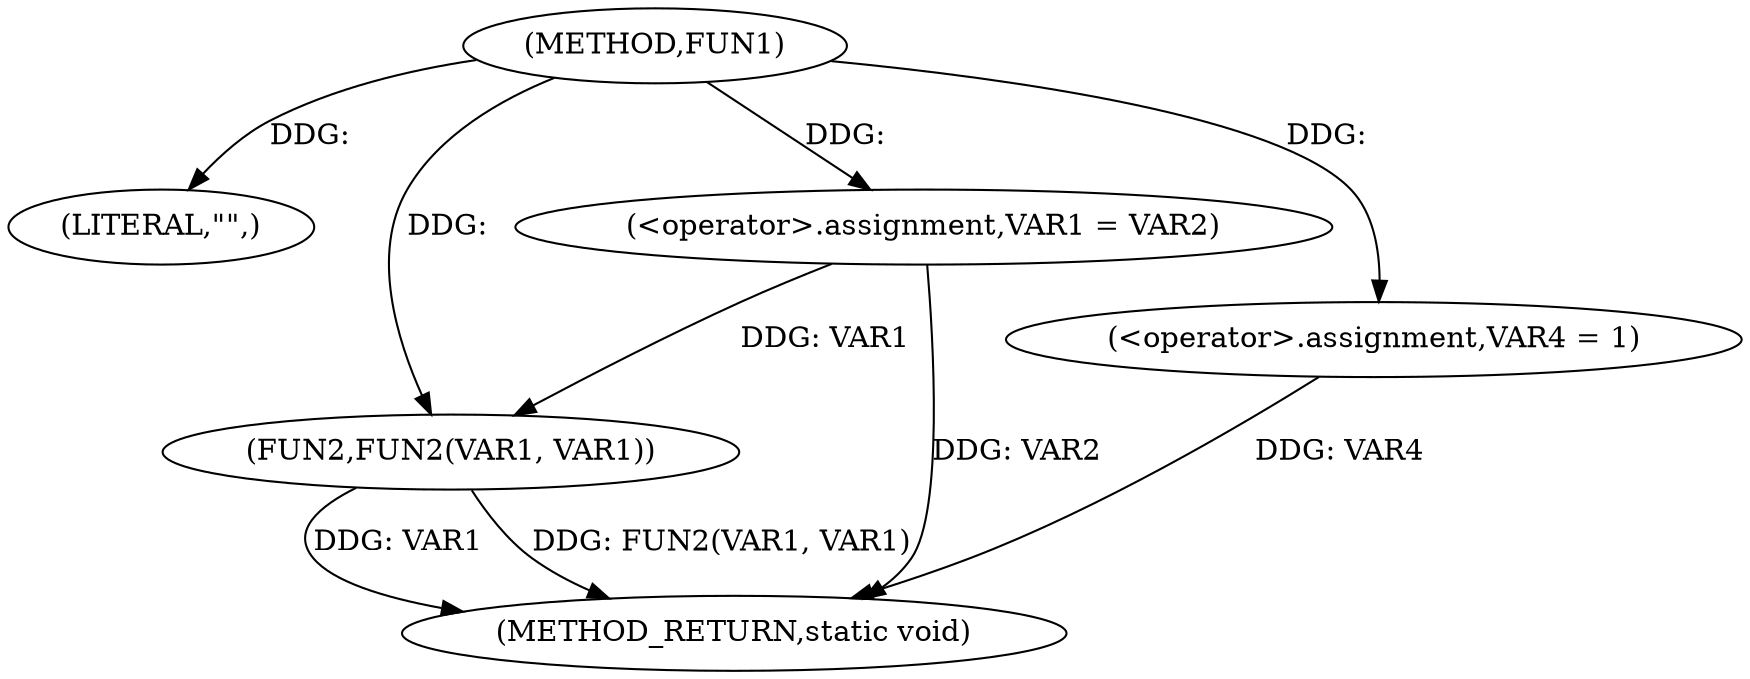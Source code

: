 digraph FUN1 {  
"1000100" [label = "(METHOD,FUN1)" ]
"1000113" [label = "(METHOD_RETURN,static void)" ]
"1000103" [label = "(LITERAL,\"\",)" ]
"1000104" [label = "(<operator>.assignment,VAR1 = VAR2)" ]
"1000107" [label = "(<operator>.assignment,VAR4 = 1)" ]
"1000110" [label = "(FUN2,FUN2(VAR1, VAR1))" ]
  "1000107" -> "1000113"  [ label = "DDG: VAR4"] 
  "1000110" -> "1000113"  [ label = "DDG: VAR1"] 
  "1000110" -> "1000113"  [ label = "DDG: FUN2(VAR1, VAR1)"] 
  "1000104" -> "1000113"  [ label = "DDG: VAR2"] 
  "1000100" -> "1000103"  [ label = "DDG: "] 
  "1000100" -> "1000104"  [ label = "DDG: "] 
  "1000100" -> "1000107"  [ label = "DDG: "] 
  "1000104" -> "1000110"  [ label = "DDG: VAR1"] 
  "1000100" -> "1000110"  [ label = "DDG: "] 
}
